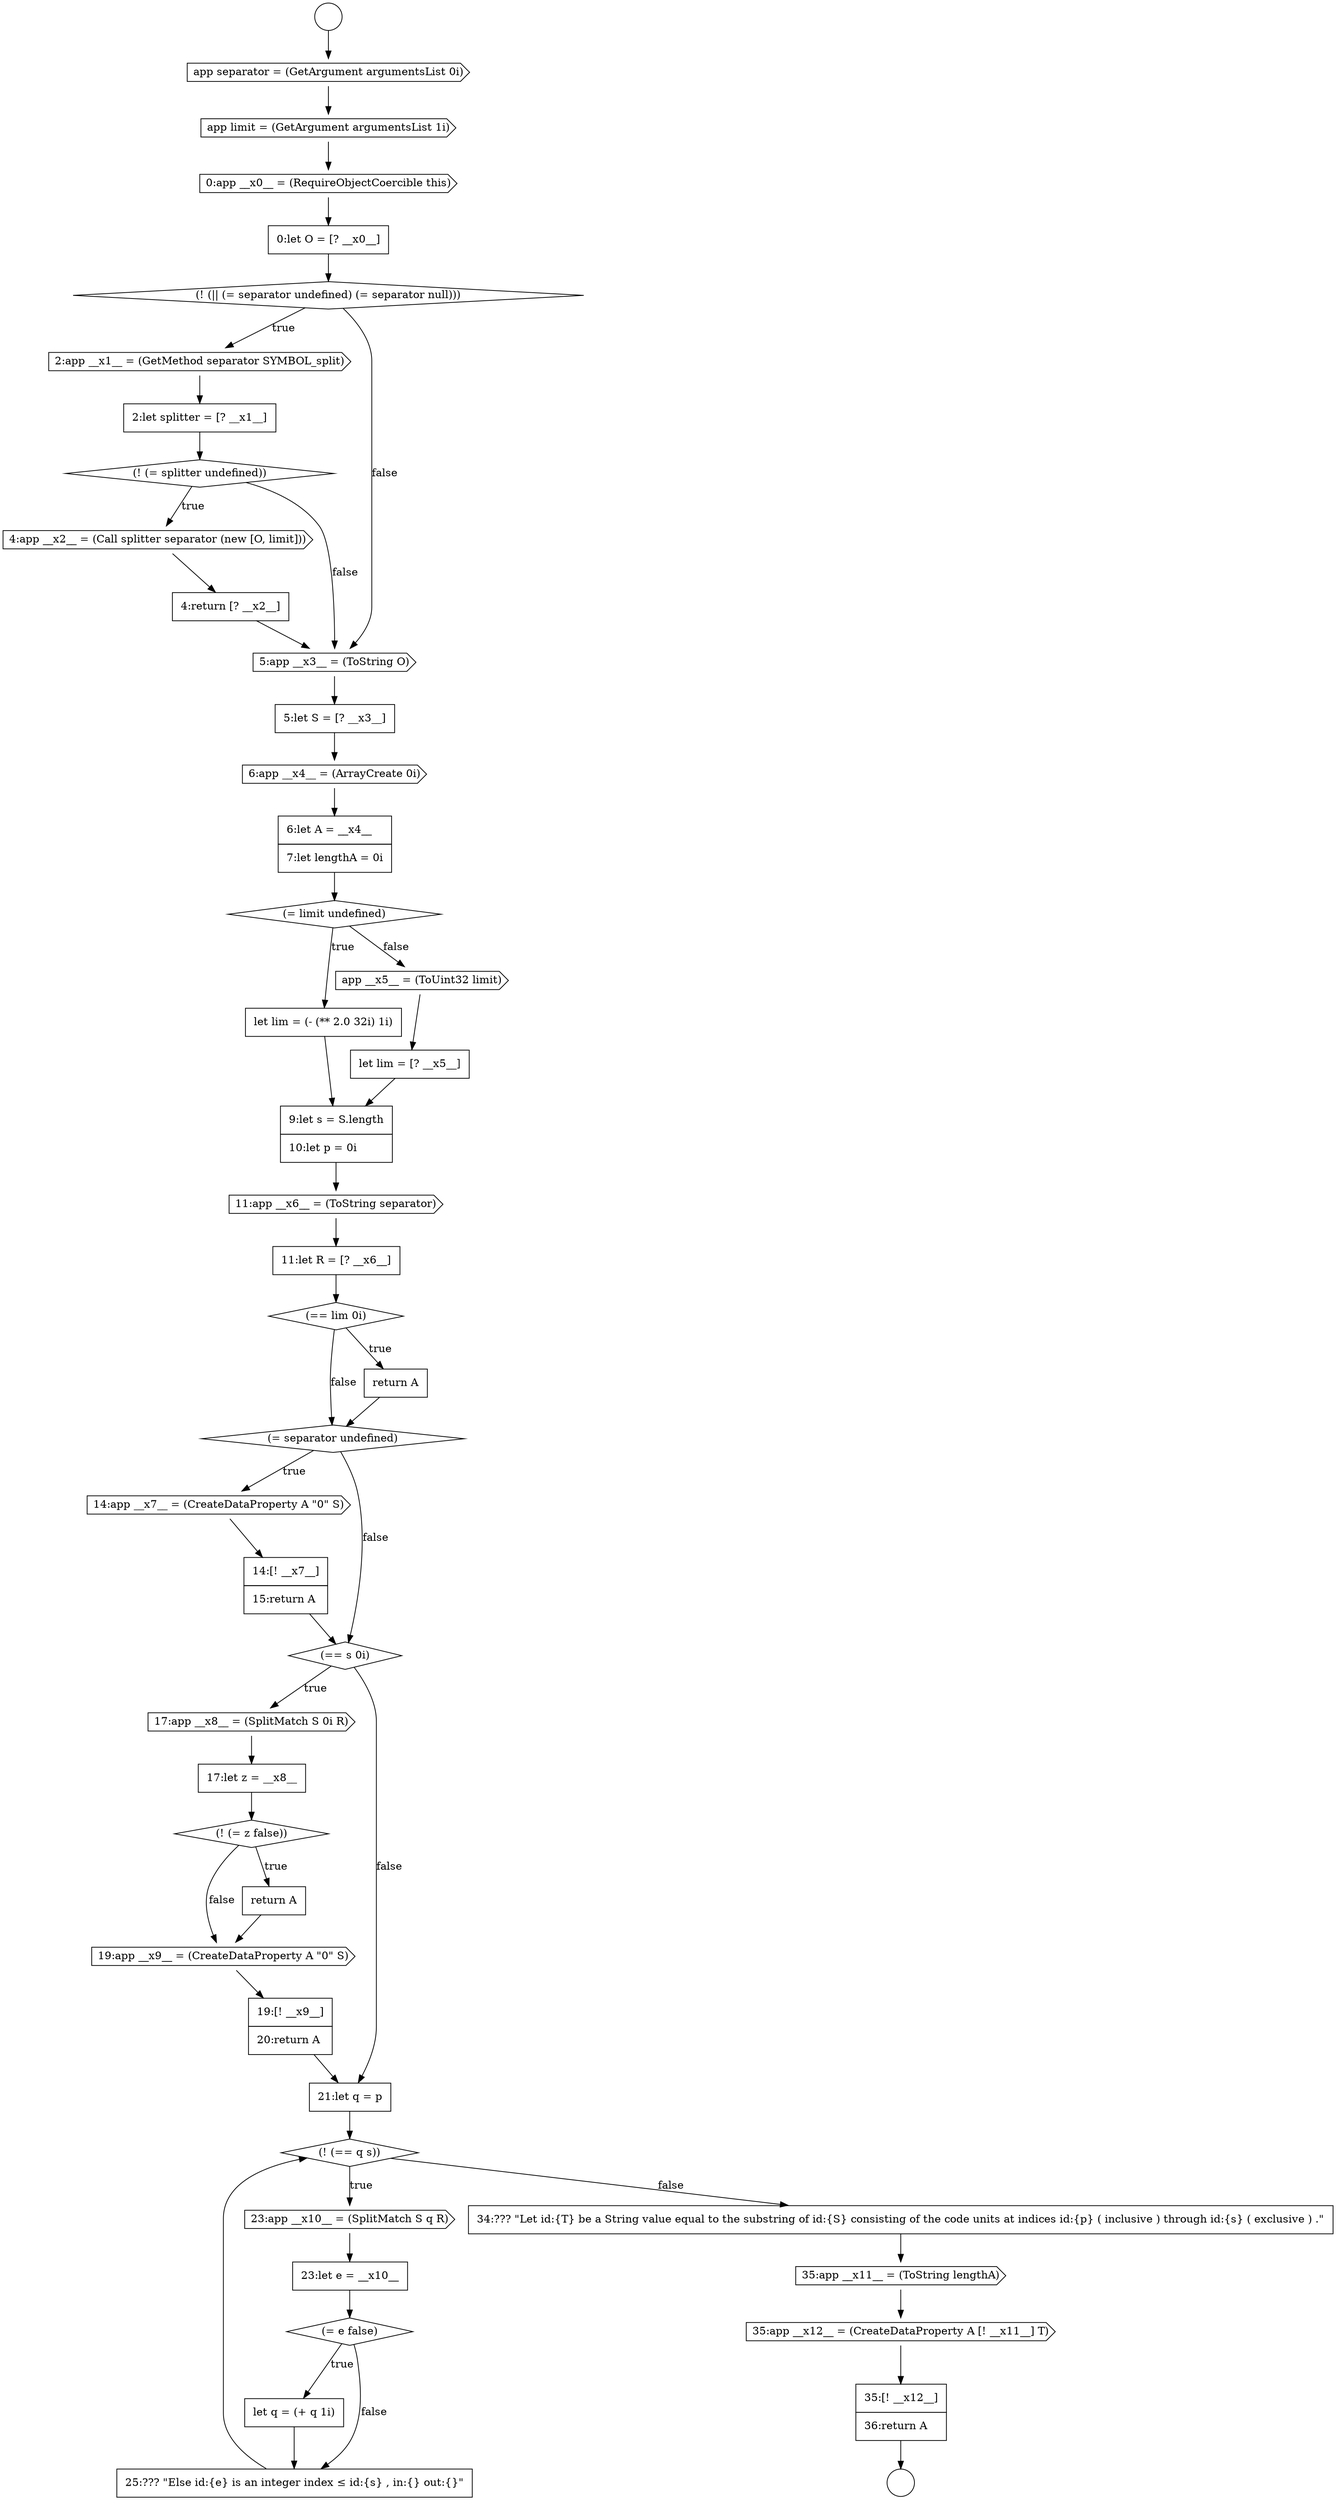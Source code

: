 digraph {
  node12189 [shape=cds, label=<<font color="black">14:app __x7__ = (CreateDataProperty A &quot;0&quot; S)</font>> color="black" fillcolor="white" style=filled]
  node12172 [shape=diamond, label=<<font color="black">(! (= splitter undefined))</font>> color="black" fillcolor="white" style=filled]
  node12197 [shape=none, margin=0, label=<<font color="black">
    <table border="0" cellborder="1" cellspacing="0" cellpadding="10">
      <tr><td align="left">19:[! __x9__]</td></tr>
      <tr><td align="left">20:return A</td></tr>
    </table>
  </font>> color="black" fillcolor="white" style=filled]
  node12180 [shape=none, margin=0, label=<<font color="black">
    <table border="0" cellborder="1" cellspacing="0" cellpadding="10">
      <tr><td align="left">let lim = (- (** 2.0 32i) 1i)</td></tr>
    </table>
  </font>> color="black" fillcolor="white" style=filled]
  node12190 [shape=none, margin=0, label=<<font color="black">
    <table border="0" cellborder="1" cellspacing="0" cellpadding="10">
      <tr><td align="left">14:[! __x7__]</td></tr>
      <tr><td align="left">15:return A</td></tr>
    </table>
  </font>> color="black" fillcolor="white" style=filled]
  node12196 [shape=cds, label=<<font color="black">19:app __x9__ = (CreateDataProperty A &quot;0&quot; S)</font>> color="black" fillcolor="white" style=filled]
  node12179 [shape=diamond, label=<<font color="black">(= limit undefined)</font>> color="black" fillcolor="white" style=filled]
  node12182 [shape=none, margin=0, label=<<font color="black">
    <table border="0" cellborder="1" cellspacing="0" cellpadding="10">
      <tr><td align="left">let lim = [? __x5__]</td></tr>
    </table>
  </font>> color="black" fillcolor="white" style=filled]
  node12195 [shape=none, margin=0, label=<<font color="black">
    <table border="0" cellborder="1" cellspacing="0" cellpadding="10">
      <tr><td align="left">return A</td></tr>
    </table>
  </font>> color="black" fillcolor="white" style=filled]
  node12207 [shape=cds, label=<<font color="black">35:app __x12__ = (CreateDataProperty A [! __x11__] T)</font>> color="black" fillcolor="white" style=filled]
  node12174 [shape=none, margin=0, label=<<font color="black">
    <table border="0" cellborder="1" cellspacing="0" cellpadding="10">
      <tr><td align="left">4:return [? __x2__]</td></tr>
    </table>
  </font>> color="black" fillcolor="white" style=filled]
  node12166 [shape=cds, label=<<font color="black">app limit = (GetArgument argumentsList 1i)</font>> color="black" fillcolor="white" style=filled]
  node12208 [shape=none, margin=0, label=<<font color="black">
    <table border="0" cellborder="1" cellspacing="0" cellpadding="10">
      <tr><td align="left">35:[! __x12__]</td></tr>
      <tr><td align="left">36:return A</td></tr>
    </table>
  </font>> color="black" fillcolor="white" style=filled]
  node12188 [shape=diamond, label=<<font color="black">(= separator undefined)</font>> color="black" fillcolor="white" style=filled]
  node12203 [shape=none, margin=0, label=<<font color="black">
    <table border="0" cellborder="1" cellspacing="0" cellpadding="10">
      <tr><td align="left">let q = (+ q 1i)</td></tr>
    </table>
  </font>> color="black" fillcolor="white" style=filled]
  node12193 [shape=none, margin=0, label=<<font color="black">
    <table border="0" cellborder="1" cellspacing="0" cellpadding="10">
      <tr><td align="left">17:let z = __x8__</td></tr>
    </table>
  </font>> color="black" fillcolor="white" style=filled]
  node12165 [shape=cds, label=<<font color="black">app separator = (GetArgument argumentsList 0i)</font>> color="black" fillcolor="white" style=filled]
  node12185 [shape=none, margin=0, label=<<font color="black">
    <table border="0" cellborder="1" cellspacing="0" cellpadding="10">
      <tr><td align="left">11:let R = [? __x6__]</td></tr>
    </table>
  </font>> color="black" fillcolor="white" style=filled]
  node12204 [shape=none, margin=0, label=<<font color="black">
    <table border="0" cellborder="1" cellspacing="0" cellpadding="10">
      <tr><td align="left">25:??? &quot;Else id:{e} is an integer index &le; id:{s} , in:{} out:{}&quot;</td></tr>
    </table>
  </font>> color="black" fillcolor="white" style=filled]
  node12200 [shape=cds, label=<<font color="black">23:app __x10__ = (SplitMatch S q R)</font>> color="black" fillcolor="white" style=filled]
  node12205 [shape=none, margin=0, label=<<font color="black">
    <table border="0" cellborder="1" cellspacing="0" cellpadding="10">
      <tr><td align="left">34:??? &quot;Let id:{T} be a String value equal to the substring of id:{S} consisting of the code units at indices id:{p} ( inclusive ) through id:{s} ( exclusive ) .&quot;</td></tr>
    </table>
  </font>> color="black" fillcolor="white" style=filled]
  node12169 [shape=diamond, label=<<font color="black">(! (|| (= separator undefined) (= separator null)))</font>> color="black" fillcolor="white" style=filled]
  node12164 [shape=circle label=" " color="black" fillcolor="white" style=filled]
  node12191 [shape=diamond, label=<<font color="black">(== s 0i)</font>> color="black" fillcolor="white" style=filled]
  node12206 [shape=cds, label=<<font color="black">35:app __x11__ = (ToString lengthA)</font>> color="black" fillcolor="white" style=filled]
  node12173 [shape=cds, label=<<font color="black">4:app __x2__ = (Call splitter separator (new [O, limit]))</font>> color="black" fillcolor="white" style=filled]
  node12183 [shape=none, margin=0, label=<<font color="black">
    <table border="0" cellborder="1" cellspacing="0" cellpadding="10">
      <tr><td align="left">9:let s = S.length</td></tr>
      <tr><td align="left">10:let p = 0i</td></tr>
    </table>
  </font>> color="black" fillcolor="white" style=filled]
  node12201 [shape=none, margin=0, label=<<font color="black">
    <table border="0" cellborder="1" cellspacing="0" cellpadding="10">
      <tr><td align="left">23:let e = __x10__</td></tr>
    </table>
  </font>> color="black" fillcolor="white" style=filled]
  node12168 [shape=none, margin=0, label=<<font color="black">
    <table border="0" cellborder="1" cellspacing="0" cellpadding="10">
      <tr><td align="left">0:let O = [? __x0__]</td></tr>
    </table>
  </font>> color="black" fillcolor="white" style=filled]
  node12186 [shape=diamond, label=<<font color="black">(== lim 0i)</font>> color="black" fillcolor="white" style=filled]
  node12170 [shape=cds, label=<<font color="black">2:app __x1__ = (GetMethod separator SYMBOL_split)</font>> color="black" fillcolor="white" style=filled]
  node12184 [shape=cds, label=<<font color="black">11:app __x6__ = (ToString separator)</font>> color="black" fillcolor="white" style=filled]
  node12199 [shape=diamond, label=<<font color="black">(! (== q s))</font>> color="black" fillcolor="white" style=filled]
  node12167 [shape=cds, label=<<font color="black">0:app __x0__ = (RequireObjectCoercible this)</font>> color="black" fillcolor="white" style=filled]
  node12178 [shape=none, margin=0, label=<<font color="black">
    <table border="0" cellborder="1" cellspacing="0" cellpadding="10">
      <tr><td align="left">6:let A = __x4__</td></tr>
      <tr><td align="left">7:let lengthA = 0i</td></tr>
    </table>
  </font>> color="black" fillcolor="white" style=filled]
  node12192 [shape=cds, label=<<font color="black">17:app __x8__ = (SplitMatch S 0i R)</font>> color="black" fillcolor="white" style=filled]
  node12187 [shape=none, margin=0, label=<<font color="black">
    <table border="0" cellborder="1" cellspacing="0" cellpadding="10">
      <tr><td align="left">return A</td></tr>
    </table>
  </font>> color="black" fillcolor="white" style=filled]
  node12202 [shape=diamond, label=<<font color="black">(= e false)</font>> color="black" fillcolor="white" style=filled]
  node12163 [shape=circle label=" " color="black" fillcolor="white" style=filled]
  node12181 [shape=cds, label=<<font color="black">app __x5__ = (ToUint32 limit)</font>> color="black" fillcolor="white" style=filled]
  node12176 [shape=none, margin=0, label=<<font color="black">
    <table border="0" cellborder="1" cellspacing="0" cellpadding="10">
      <tr><td align="left">5:let S = [? __x3__]</td></tr>
    </table>
  </font>> color="black" fillcolor="white" style=filled]
  node12194 [shape=diamond, label=<<font color="black">(! (= z false))</font>> color="black" fillcolor="white" style=filled]
  node12171 [shape=none, margin=0, label=<<font color="black">
    <table border="0" cellborder="1" cellspacing="0" cellpadding="10">
      <tr><td align="left">2:let splitter = [? __x1__]</td></tr>
    </table>
  </font>> color="black" fillcolor="white" style=filled]
  node12177 [shape=cds, label=<<font color="black">6:app __x4__ = (ArrayCreate 0i)</font>> color="black" fillcolor="white" style=filled]
  node12198 [shape=none, margin=0, label=<<font color="black">
    <table border="0" cellborder="1" cellspacing="0" cellpadding="10">
      <tr><td align="left">21:let q = p</td></tr>
    </table>
  </font>> color="black" fillcolor="white" style=filled]
  node12175 [shape=cds, label=<<font color="black">5:app __x3__ = (ToString O)</font>> color="black" fillcolor="white" style=filled]
  node12165 -> node12166 [ color="black"]
  node12187 -> node12188 [ color="black"]
  node12170 -> node12171 [ color="black"]
  node12166 -> node12167 [ color="black"]
  node12184 -> node12185 [ color="black"]
  node12174 -> node12175 [ color="black"]
  node12208 -> node12164 [ color="black"]
  node12207 -> node12208 [ color="black"]
  node12205 -> node12206 [ color="black"]
  node12168 -> node12169 [ color="black"]
  node12188 -> node12189 [label=<<font color="black">true</font>> color="black"]
  node12188 -> node12191 [label=<<font color="black">false</font>> color="black"]
  node12192 -> node12193 [ color="black"]
  node12167 -> node12168 [ color="black"]
  node12182 -> node12183 [ color="black"]
  node12193 -> node12194 [ color="black"]
  node12196 -> node12197 [ color="black"]
  node12195 -> node12196 [ color="black"]
  node12198 -> node12199 [ color="black"]
  node12189 -> node12190 [ color="black"]
  node12190 -> node12191 [ color="black"]
  node12201 -> node12202 [ color="black"]
  node12169 -> node12170 [label=<<font color="black">true</font>> color="black"]
  node12169 -> node12175 [label=<<font color="black">false</font>> color="black"]
  node12194 -> node12195 [label=<<font color="black">true</font>> color="black"]
  node12194 -> node12196 [label=<<font color="black">false</font>> color="black"]
  node12185 -> node12186 [ color="black"]
  node12203 -> node12204 [ color="black"]
  node12163 -> node12165 [ color="black"]
  node12206 -> node12207 [ color="black"]
  node12204 -> node12199 [ color="black"]
  node12183 -> node12184 [ color="black"]
  node12186 -> node12187 [label=<<font color="black">true</font>> color="black"]
  node12186 -> node12188 [label=<<font color="black">false</font>> color="black"]
  node12202 -> node12203 [label=<<font color="black">true</font>> color="black"]
  node12202 -> node12204 [label=<<font color="black">false</font>> color="black"]
  node12171 -> node12172 [ color="black"]
  node12191 -> node12192 [label=<<font color="black">true</font>> color="black"]
  node12191 -> node12198 [label=<<font color="black">false</font>> color="black"]
  node12177 -> node12178 [ color="black"]
  node12199 -> node12200 [label=<<font color="black">true</font>> color="black"]
  node12199 -> node12205 [label=<<font color="black">false</font>> color="black"]
  node12173 -> node12174 [ color="black"]
  node12175 -> node12176 [ color="black"]
  node12181 -> node12182 [ color="black"]
  node12200 -> node12201 [ color="black"]
  node12172 -> node12173 [label=<<font color="black">true</font>> color="black"]
  node12172 -> node12175 [label=<<font color="black">false</font>> color="black"]
  node12178 -> node12179 [ color="black"]
  node12176 -> node12177 [ color="black"]
  node12180 -> node12183 [ color="black"]
  node12179 -> node12180 [label=<<font color="black">true</font>> color="black"]
  node12179 -> node12181 [label=<<font color="black">false</font>> color="black"]
  node12197 -> node12198 [ color="black"]
}
